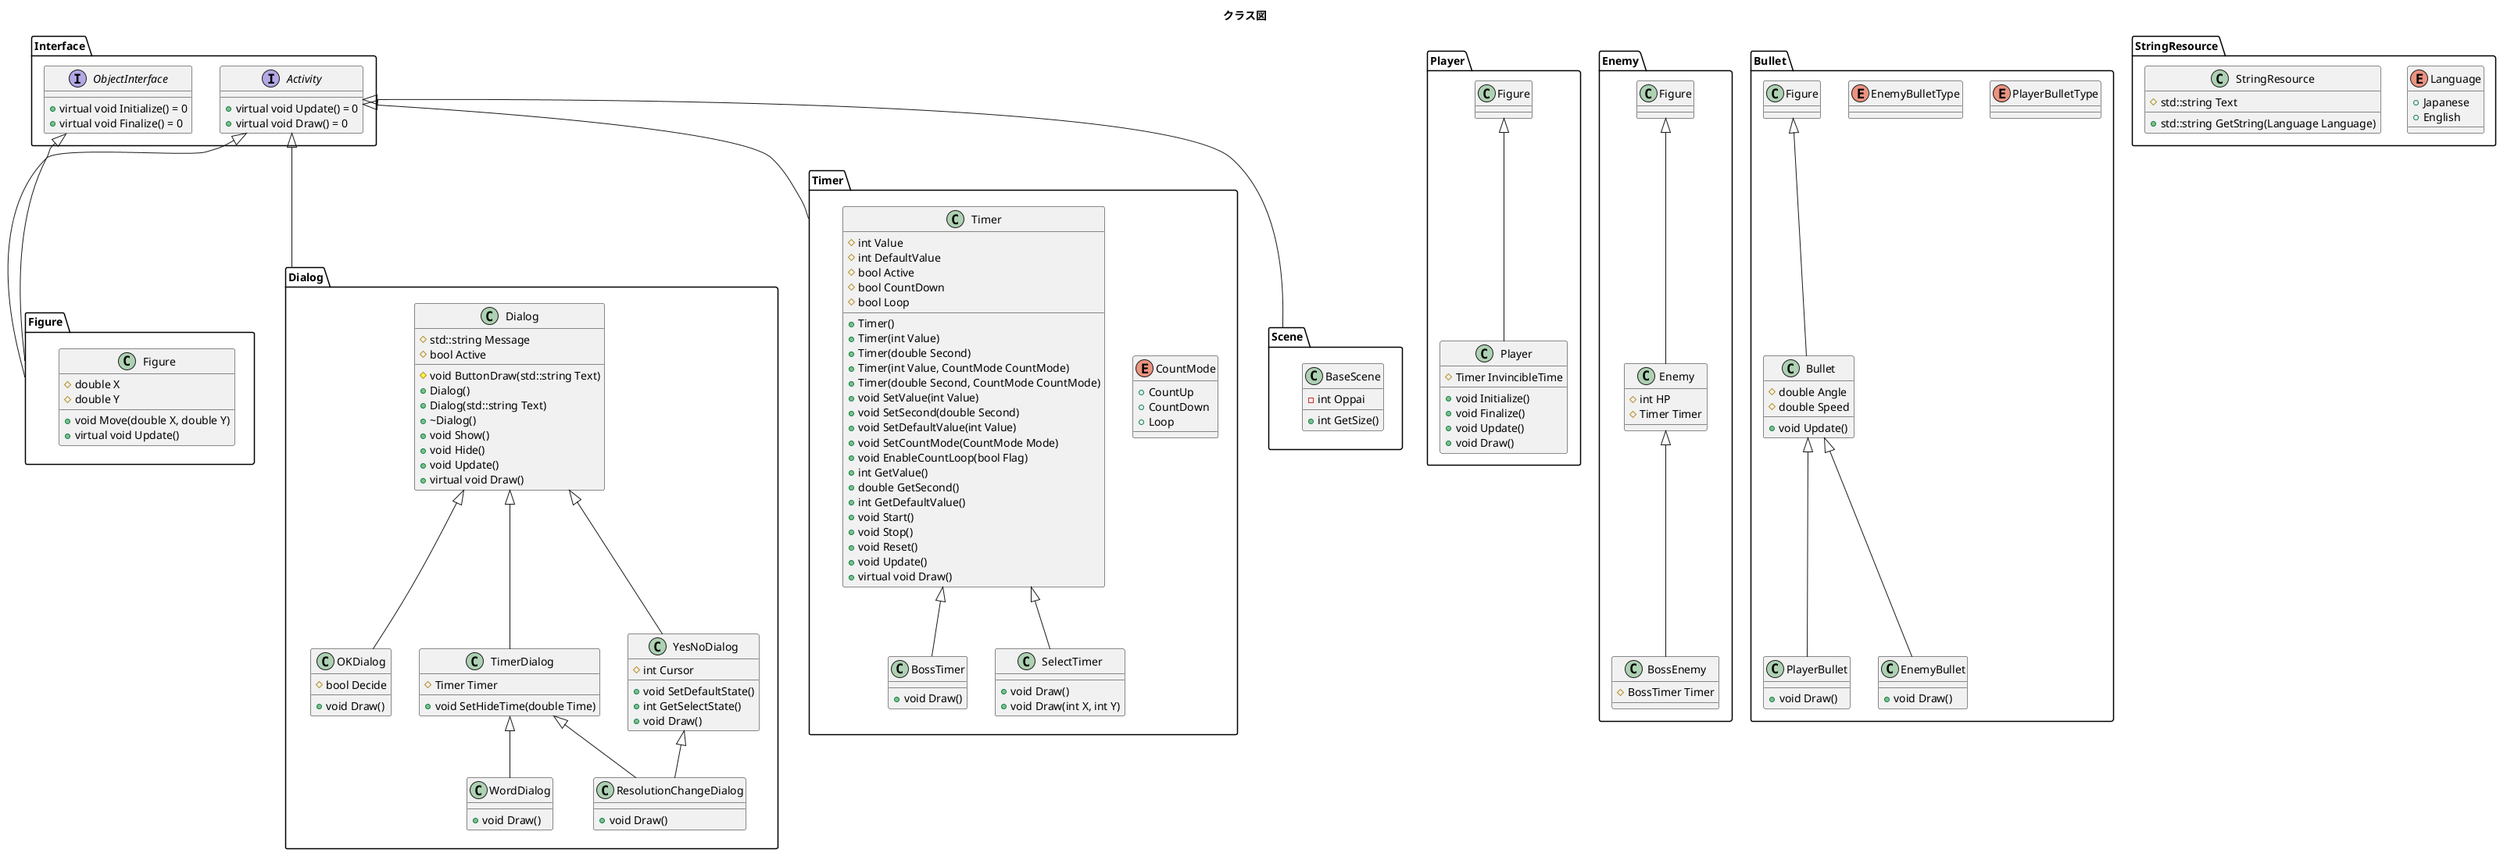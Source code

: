 @startuml
title クラス図
package Interface {
	interface ObjectInterface{
		+virtual void Initialize() = 0
		+virtual void Finalize() = 0
	}

	interface Activity {
		+virtual void Update() = 0
		+virtual void Draw() = 0
	}
}

ObjectInterface <|-- Figure

Activity <|-- Dialog
Activity <|-- Timer
Activity <|-- Figure
Activity <|-- Scene

package Figure {
	class Figure {
		#double X
		#double Y
		+void Move(double X, double Y)
		+virtual void Update()
	}
}

package Dialog {
	class Dialog {
		#std::string Message
		#bool Active
		#void ButtonDraw(std::string Text)
		+Dialog()
		+Dialog(std::string Text)
		+~Dialog()
		+void Show()
		+void Hide()
		+void Update()
		+virtual void Draw()
	}

	class OKDialog {
		#bool Decide
		+void Draw()
	}

	class TimerDialog {
		#Timer Timer
		+void SetHideTime(double Time)
	}

	class YesNoDialog {
		#int Cursor
		+void SetDefaultState()
		+int GetSelectState()
		+void Draw()
	}

	class WordDialog {
		+void Draw()
	}

	class ResolutionChangeDialog {
		+void Draw()
	}

	Dialog <|-- TimerDialog
	Dialog <|-- OKDialog
	Dialog <|-- YesNoDialog
	TimerDialog <|-- WordDialog
	TimerDialog <|-- ResolutionChangeDialog
	YesNoDialog <|-- ResolutionChangeDialog
}

package Timer {
	enum CountMode {
		+CountUp
		+CountDown
		+Loop
	}

	class Timer {
		#int Value
		#int DefaultValue
		#bool Active
		#bool CountDown
		#bool Loop
		+Timer()
		+Timer(int Value)
		+Timer(double Second)
		+Timer(int Value, CountMode CountMode)
		+Timer(double Second, CountMode CountMode)
		+void SetValue(int Value)
		+void SetSecond(double Second)
		+void SetDefaultValue(int Value)
		+void SetCountMode(CountMode Mode)
		+void EnableCountLoop(bool Flag)
		+int GetValue()
		+double GetSecond()
		+int GetDefaultValue()
		+void Start()
		+void Stop()
		+void Reset()
		+void Update()
		+virtual void Draw()
	}

	class BossTimer {
		+void Draw()
	}

	class SelectTimer {
		+void Draw()
		+void Draw(int X, int Y)
	}

	Timer <|-- BossTimer
	Timer <|-- SelectTimer
}

package Player {
	class Player {
		#Timer InvincibleTime
		+void Initialize()
		+void Finalize()
		+void Update()
		+void Draw()
	}

	Figure <|-- Player
}

package Enemy {
	class Enemy {
		#int HP
		#Timer Timer
	}

	class BossEnemy {
		#BossTimer Timer
	}

	Figure <|-- Enemy
	Enemy <|-- BossEnemy
}

package Bullet {
	enum PlayerBulletType {

	}

	enum EnemyBulletType {

	}

	class Bullet {
		#double Angle
		#double Speed
		+void Update()
	}

	class PlayerBullet {
		+void Draw()
	}

	class EnemyBullet {
		+void Draw()
	}

	Figure <|-- Bullet
	Bullet <|-- PlayerBullet
	Bullet <|-- EnemyBullet
}

package Scene {
	class BaseScene {
		-int Oppai
		+int GetSize()
	}
}

package StringResource {
	enum Language {
		+Japanese
		+English
	}

	class StringResource {
		#std::string Text
		+std::string GetString(Language Language)
	}
}
@enduml